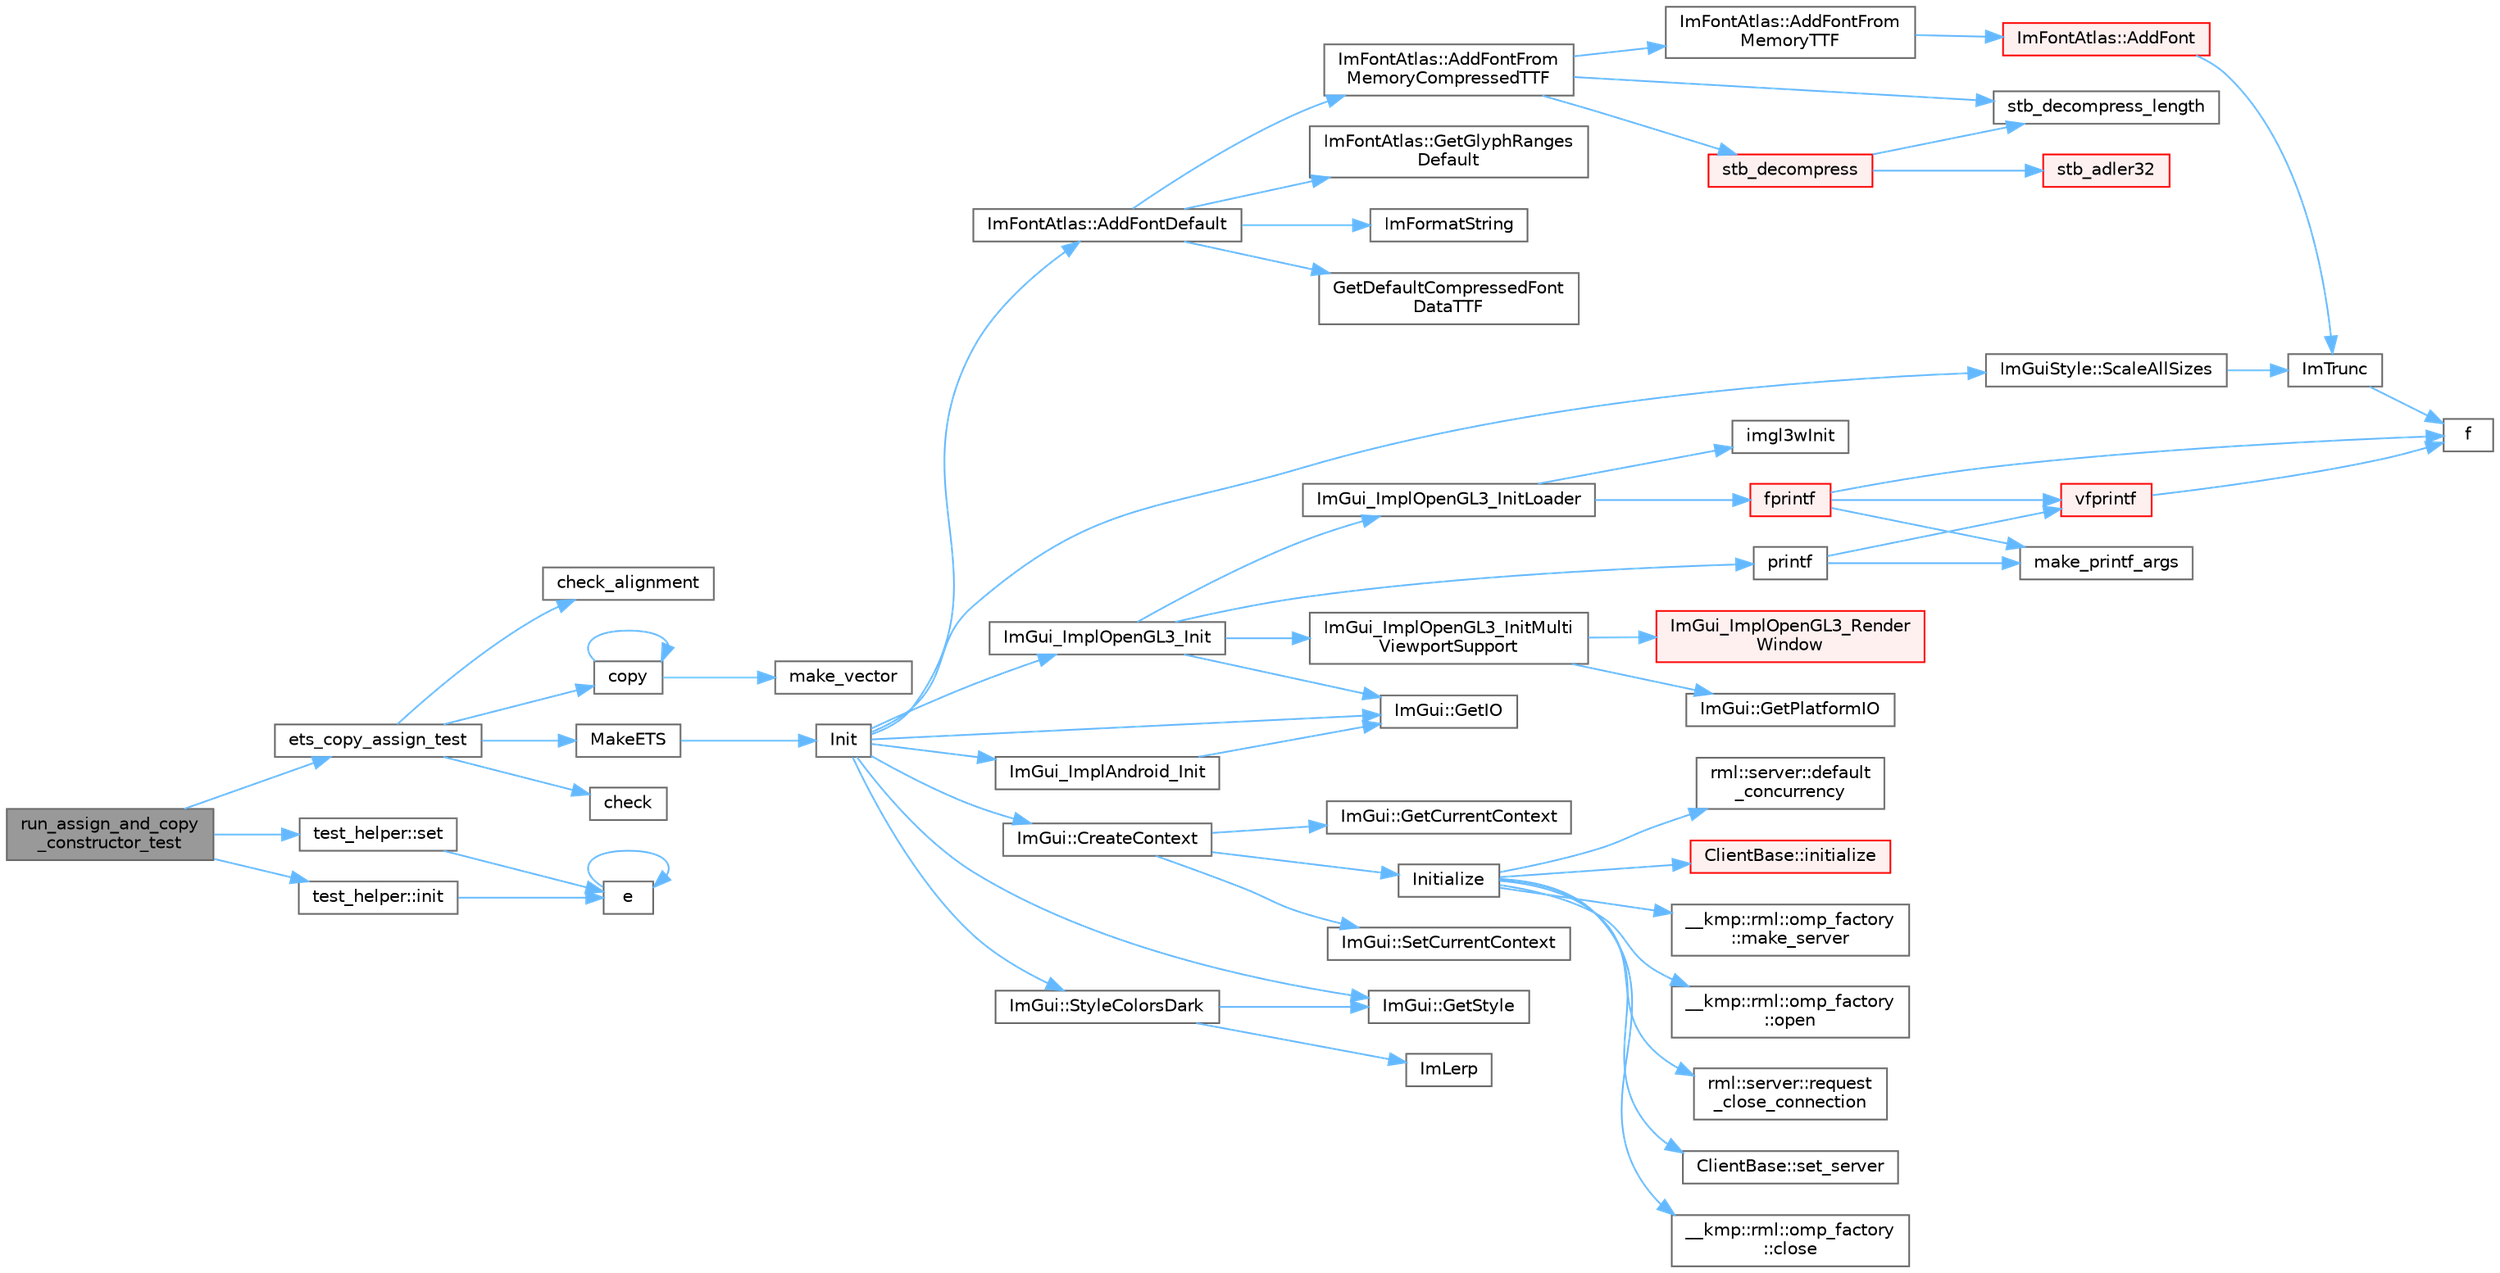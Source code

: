 digraph "run_assign_and_copy_constructor_test"
{
 // LATEX_PDF_SIZE
  bgcolor="transparent";
  edge [fontname=Helvetica,fontsize=10,labelfontname=Helvetica,labelfontsize=10];
  node [fontname=Helvetica,fontsize=10,shape=box,height=0.2,width=0.4];
  rankdir="LR";
  Node1 [id="Node000001",label="run_assign_and_copy\l_constructor_test",height=0.2,width=0.4,color="gray40", fillcolor="grey60", style="filled", fontcolor="black",tooltip=" "];
  Node1 -> Node2 [id="edge1_Node000001_Node000002",color="steelblue1",style="solid",tooltip=" "];
  Node2 [id="Node000002",label="ets_copy_assign_test",height=0.2,width=0.4,color="grey40", fillcolor="white", style="filled",URL="$test__enumerable__thread__specific_8cpp.html#adfbbdacc52ad58609f328e213951a97c",tooltip=" "];
  Node2 -> Node3 [id="edge2_Node000002_Node000003",color="steelblue1",style="solid",tooltip=" "];
  Node3 [id="Node000003",label="check",height=0.2,width=0.4,color="grey40", fillcolor="white", style="filled",URL="$fastmath_8cpp.html#a1a1a6699085ce0fcd8a4602ac7404e72",tooltip=" "];
  Node2 -> Node4 [id="edge3_Node000002_Node000004",color="steelblue1",style="solid",tooltip=" "];
  Node4 [id="Node000004",label="check_alignment",height=0.2,width=0.4,color="grey40", fillcolor="white", style="filled",URL="$test__enumerable__thread__specific_8cpp.html#afe8ea674511bdf8e07711040776bffda",tooltip=" "];
  Node2 -> Node5 [id="edge4_Node000002_Node000005",color="steelblue1",style="solid",tooltip=" "];
  Node5 [id="Node000005",label="copy",height=0.2,width=0.4,color="grey40", fillcolor="white", style="filled",URL="$level1__impl_8h.html#a7ffc26122ca6f9bec01f9bc5e64f3006",tooltip=" "];
  Node5 -> Node5 [id="edge5_Node000005_Node000005",color="steelblue1",style="solid",tooltip=" "];
  Node5 -> Node6 [id="edge6_Node000005_Node000006",color="steelblue1",style="solid",tooltip=" "];
  Node6 [id="Node000006",label="make_vector",height=0.2,width=0.4,color="grey40", fillcolor="white", style="filled",URL="$level1__impl_8h.html#ae339a3d924ebae3773d8cd03d2a37ffc",tooltip=" "];
  Node2 -> Node7 [id="edge7_Node000002_Node000007",color="steelblue1",style="solid",tooltip=" "];
  Node7 [id="Node000007",label="MakeETS",height=0.2,width=0.4,color="grey40", fillcolor="white", style="filled",URL="$test__enumerable__thread__specific_8cpp.html#a5cb88ba0934f665ab00baf13e40562c3",tooltip=" "];
  Node7 -> Node8 [id="edge8_Node000007_Node000008",color="steelblue1",style="solid",tooltip=" "];
  Node8 [id="Node000008",label="Init",height=0.2,width=0.4,color="grey40", fillcolor="white", style="filled",URL="$runtime_2imgui_2examples_2example__android__opengl3_2main_8cpp.html#a84a2b849dbb5abe2b109f51d28a3fda6",tooltip=" "];
  Node8 -> Node9 [id="edge9_Node000008_Node000009",color="steelblue1",style="solid",tooltip=" "];
  Node9 [id="Node000009",label="ImFontAtlas::AddFontDefault",height=0.2,width=0.4,color="grey40", fillcolor="white", style="filled",URL="$struct_im_font_atlas.html#a9d2b4a94579bf603a0d2662cd8348cbd",tooltip=" "];
  Node9 -> Node10 [id="edge10_Node000009_Node000010",color="steelblue1",style="solid",tooltip=" "];
  Node10 [id="Node000010",label="ImFontAtlas::AddFontFrom\lMemoryCompressedTTF",height=0.2,width=0.4,color="grey40", fillcolor="white", style="filled",URL="$struct_im_font_atlas.html#a478ffa07777bf990ade02889e15a21ab",tooltip=" "];
  Node10 -> Node11 [id="edge11_Node000010_Node000011",color="steelblue1",style="solid",tooltip=" "];
  Node11 [id="Node000011",label="ImFontAtlas::AddFontFrom\lMemoryTTF",height=0.2,width=0.4,color="grey40", fillcolor="white", style="filled",URL="$struct_im_font_atlas.html#a95eec9b791e9c509180030f8176406ff",tooltip=" "];
  Node11 -> Node12 [id="edge12_Node000011_Node000012",color="steelblue1",style="solid",tooltip=" "];
  Node12 [id="Node000012",label="ImFontAtlas::AddFont",height=0.2,width=0.4,color="red", fillcolor="#FFF0F0", style="filled",URL="$struct_im_font_atlas.html#ad01c0f19a95d37a9e5ebab1e54525625",tooltip=" "];
  Node12 -> Node15 [id="edge13_Node000012_Node000015",color="steelblue1",style="solid",tooltip=" "];
  Node15 [id="Node000015",label="ImTrunc",height=0.2,width=0.4,color="grey40", fillcolor="white", style="filled",URL="$imgui__internal_8h.html#a34870cae27ccd450c17ec3d3910b2da4",tooltip=" "];
  Node15 -> Node16 [id="edge14_Node000015_Node000016",color="steelblue1",style="solid",tooltip=" "];
  Node16 [id="Node000016",label="f",height=0.2,width=0.4,color="grey40", fillcolor="white", style="filled",URL="$cxx11__tensor__map_8cpp.html#a7f507fea02198f6cb81c86640c7b1a4e",tooltip=" "];
  Node10 -> Node17 [id="edge15_Node000010_Node000017",color="steelblue1",style="solid",tooltip=" "];
  Node17 [id="Node000017",label="stb_decompress",height=0.2,width=0.4,color="red", fillcolor="#FFF0F0", style="filled",URL="$imgui__draw_8cpp.html#a23f899d930c93d351569ee83cf920570",tooltip=" "];
  Node17 -> Node18 [id="edge16_Node000017_Node000018",color="steelblue1",style="solid",tooltip=" "];
  Node18 [id="Node000018",label="stb_adler32",height=0.2,width=0.4,color="red", fillcolor="#FFF0F0", style="filled",URL="$imgui__draw_8cpp.html#a13802610d242126f44f88bc9392e3bbc",tooltip=" "];
  Node17 -> Node21 [id="edge17_Node000017_Node000021",color="steelblue1",style="solid",tooltip=" "];
  Node21 [id="Node000021",label="stb_decompress_length",height=0.2,width=0.4,color="grey40", fillcolor="white", style="filled",URL="$imgui__draw_8cpp.html#a5a5301def23b33e2156ac79a8b65c69b",tooltip=" "];
  Node10 -> Node21 [id="edge18_Node000010_Node000021",color="steelblue1",style="solid",tooltip=" "];
  Node9 -> Node25 [id="edge19_Node000009_Node000025",color="steelblue1",style="solid",tooltip=" "];
  Node25 [id="Node000025",label="GetDefaultCompressedFont\lDataTTF",height=0.2,width=0.4,color="grey40", fillcolor="white", style="filled",URL="$imgui__draw_8cpp.html#abc3b462ef2c5ef511d4f7231e3d9b853",tooltip=" "];
  Node9 -> Node26 [id="edge20_Node000009_Node000026",color="steelblue1",style="solid",tooltip=" "];
  Node26 [id="Node000026",label="ImFontAtlas::GetGlyphRanges\lDefault",height=0.2,width=0.4,color="grey40", fillcolor="white", style="filled",URL="$struct_im_font_atlas.html#adec0df140eb1dc01c2a22a5253d62820",tooltip=" "];
  Node9 -> Node27 [id="edge21_Node000009_Node000027",color="steelblue1",style="solid",tooltip=" "];
  Node27 [id="Node000027",label="ImFormatString",height=0.2,width=0.4,color="grey40", fillcolor="white", style="filled",URL="$imgui_8cpp.html#a75ccaf7d676b1f567ba888ae42ac3809",tooltip=" "];
  Node8 -> Node28 [id="edge22_Node000008_Node000028",color="steelblue1",style="solid",tooltip=" "];
  Node28 [id="Node000028",label="ImGui::CreateContext",height=0.2,width=0.4,color="grey40", fillcolor="white", style="filled",URL="$namespace_im_gui.html#a4ff6c9ad05a0eba37ce1b5ff1607810a",tooltip=" "];
  Node28 -> Node29 [id="edge23_Node000028_Node000029",color="steelblue1",style="solid",tooltip=" "];
  Node29 [id="Node000029",label="ImGui::GetCurrentContext",height=0.2,width=0.4,color="grey40", fillcolor="white", style="filled",URL="$namespace_im_gui.html#af557a6de5538099a0f6047eb994bbf42",tooltip=" "];
  Node28 -> Node30 [id="edge24_Node000028_Node000030",color="steelblue1",style="solid",tooltip=" "];
  Node30 [id="Node000030",label="Initialize",height=0.2,width=0.4,color="grey40", fillcolor="white", style="filled",URL="$test__rml__tbb_8cpp.html#a98b1050f09da390896f964fb7a892391",tooltip=" "];
  Node30 -> Node31 [id="edge25_Node000030_Node000031",color="steelblue1",style="solid",tooltip=" "];
  Node31 [id="Node000031",label="__kmp::rml::omp_factory\l::close",height=0.2,width=0.4,color="grey40", fillcolor="white", style="filled",URL="$class____kmp_1_1rml_1_1omp__factory.html#ac5cd7885c15546edcbbbfe05dd14c283",tooltip="Close factory."];
  Node30 -> Node32 [id="edge26_Node000030_Node000032",color="steelblue1",style="solid",tooltip=" "];
  Node32 [id="Node000032",label="rml::server::default\l_concurrency",height=0.2,width=0.4,color="grey40", fillcolor="white", style="filled",URL="$classrml_1_1server.html#ab724107e297226ef26538315091a50b1",tooltip="Default level of concurrency for which RML strives when there are no non-RML threads running."];
  Node30 -> Node33 [id="edge27_Node000030_Node000033",color="steelblue1",style="solid",tooltip=" "];
  Node33 [id="Node000033",label="ClientBase::initialize",height=0.2,width=0.4,color="red", fillcolor="#FFF0F0", style="filled",URL="$class_client_base.html#aef944515ea6728b68d51cf13dd69666d",tooltip=" "];
  Node30 -> Node35 [id="edge28_Node000030_Node000035",color="steelblue1",style="solid",tooltip=" "];
  Node35 [id="Node000035",label="__kmp::rml::omp_factory\l::make_server",height=0.2,width=0.4,color="grey40", fillcolor="white", style="filled",URL="$class____kmp_1_1rml_1_1omp__factory.html#a68dfe871a7ea8da28614e4d1f8b7f0aa",tooltip="Factory method to be called by client to create a server object."];
  Node30 -> Node36 [id="edge29_Node000030_Node000036",color="steelblue1",style="solid",tooltip=" "];
  Node36 [id="Node000036",label="__kmp::rml::omp_factory\l::open",height=0.2,width=0.4,color="grey40", fillcolor="white", style="filled",URL="$class____kmp_1_1rml_1_1omp__factory.html#ae212dc899bfc62e9bf23ad0f99bf0024",tooltip="Open factory."];
  Node30 -> Node37 [id="edge30_Node000030_Node000037",color="steelblue1",style="solid",tooltip=" "];
  Node37 [id="Node000037",label="rml::server::request\l_close_connection",height=0.2,width=0.4,color="grey40", fillcolor="white", style="filled",URL="$classrml_1_1server.html#a3119d8d6c2d17932610653f6fda4f87a",tooltip="Request that connection to server be closed."];
  Node30 -> Node38 [id="edge31_Node000030_Node000038",color="steelblue1",style="solid",tooltip=" "];
  Node38 [id="Node000038",label="ClientBase::set_server",height=0.2,width=0.4,color="grey40", fillcolor="white", style="filled",URL="$class_client_base.html#a5eff33ac6ad0b9f068a60b5668a6176e",tooltip=" "];
  Node28 -> Node39 [id="edge32_Node000028_Node000039",color="steelblue1",style="solid",tooltip=" "];
  Node39 [id="Node000039",label="ImGui::SetCurrentContext",height=0.2,width=0.4,color="grey40", fillcolor="white", style="filled",URL="$namespace_im_gui.html#a289dbbbffdadcf1231821d97a7c4a9be",tooltip=" "];
  Node8 -> Node40 [id="edge33_Node000008_Node000040",color="steelblue1",style="solid",tooltip=" "];
  Node40 [id="Node000040",label="ImGui::GetIO",height=0.2,width=0.4,color="grey40", fillcolor="white", style="filled",URL="$namespace_im_gui.html#a3179e560812f878f3961ce803a5d9302",tooltip=" "];
  Node8 -> Node41 [id="edge34_Node000008_Node000041",color="steelblue1",style="solid",tooltip=" "];
  Node41 [id="Node000041",label="ImGui::GetStyle",height=0.2,width=0.4,color="grey40", fillcolor="white", style="filled",URL="$namespace_im_gui.html#abafef4bb3e3654efd96a47b2e22870a7",tooltip=" "];
  Node8 -> Node42 [id="edge35_Node000008_Node000042",color="steelblue1",style="solid",tooltip=" "];
  Node42 [id="Node000042",label="ImGui_ImplAndroid_Init",height=0.2,width=0.4,color="grey40", fillcolor="white", style="filled",URL="$imgui__impl__android_8cpp.html#ab89eca19c71468d31d5d27a950637a0f",tooltip=" "];
  Node42 -> Node40 [id="edge36_Node000042_Node000040",color="steelblue1",style="solid",tooltip=" "];
  Node8 -> Node43 [id="edge37_Node000008_Node000043",color="steelblue1",style="solid",tooltip=" "];
  Node43 [id="Node000043",label="ImGui_ImplOpenGL3_Init",height=0.2,width=0.4,color="grey40", fillcolor="white", style="filled",URL="$imgui__impl__opengl3_8cpp.html#a0475f257dc97d1daceee89cb4b19744d",tooltip=" "];
  Node43 -> Node40 [id="edge38_Node000043_Node000040",color="steelblue1",style="solid",tooltip=" "];
  Node43 -> Node44 [id="edge39_Node000043_Node000044",color="steelblue1",style="solid",tooltip=" "];
  Node44 [id="Node000044",label="ImGui_ImplOpenGL3_InitLoader",height=0.2,width=0.4,color="grey40", fillcolor="white", style="filled",URL="$imgui__impl__opengl3_8cpp.html#aa41f75fa250684a6610bbb021204d374",tooltip=" "];
  Node44 -> Node45 [id="edge40_Node000044_Node000045",color="steelblue1",style="solid",tooltip=" "];
  Node45 [id="Node000045",label="fprintf",height=0.2,width=0.4,color="red", fillcolor="#FFF0F0", style="filled",URL="$printf_8h.html#a9f315126362cae9675de1642105e631e",tooltip=" "];
  Node45 -> Node16 [id="edge41_Node000045_Node000016",color="steelblue1",style="solid",tooltip=" "];
  Node45 -> Node46 [id="edge42_Node000045_Node000046",color="steelblue1",style="solid",tooltip=" "];
  Node46 [id="Node000046",label="make_printf_args",height=0.2,width=0.4,color="grey40", fillcolor="white", style="filled",URL="$printf_8h.html#a27dcc0efcda04388971dbea3c875f122",tooltip=" "];
  Node45 -> Node48 [id="edge43_Node000045_Node000048",color="steelblue1",style="solid",tooltip=" "];
  Node48 [id="Node000048",label="vfprintf",height=0.2,width=0.4,color="red", fillcolor="#FFF0F0", style="filled",URL="$printf_8h.html#abb30aad964fc771fb52cf3ad88649df2",tooltip=" "];
  Node48 -> Node16 [id="edge44_Node000048_Node000016",color="steelblue1",style="solid",tooltip=" "];
  Node44 -> Node76 [id="edge45_Node000044_Node000076",color="steelblue1",style="solid",tooltip=" "];
  Node76 [id="Node000076",label="imgl3wInit",height=0.2,width=0.4,color="grey40", fillcolor="white", style="filled",URL="$imgui__impl__opengl3__loader_8h.html#a48c2a363da80c28b64d9eee65220d127",tooltip=" "];
  Node43 -> Node77 [id="edge46_Node000043_Node000077",color="steelblue1",style="solid",tooltip=" "];
  Node77 [id="Node000077",label="ImGui_ImplOpenGL3_InitMulti\lViewportSupport",height=0.2,width=0.4,color="grey40", fillcolor="white", style="filled",URL="$imgui__impl__opengl3_8cpp.html#abae22e0a4306a02f18a7aa3d97f43964",tooltip=" "];
  Node77 -> Node78 [id="edge47_Node000077_Node000078",color="steelblue1",style="solid",tooltip=" "];
  Node78 [id="Node000078",label="ImGui::GetPlatformIO",height=0.2,width=0.4,color="grey40", fillcolor="white", style="filled",URL="$namespace_im_gui.html#a3edc2b6129cbf1e8d247c6d03c344065",tooltip=" "];
  Node77 -> Node79 [id="edge48_Node000077_Node000079",color="steelblue1",style="solid",tooltip=" "];
  Node79 [id="Node000079",label="ImGui_ImplOpenGL3_Render\lWindow",height=0.2,width=0.4,color="red", fillcolor="#FFF0F0", style="filled",URL="$imgui__impl__opengl3_8cpp.html#a539314fdc1e4017ec0ef14783bf496bf",tooltip=" "];
  Node43 -> Node86 [id="edge49_Node000043_Node000086",color="steelblue1",style="solid",tooltip=" "];
  Node86 [id="Node000086",label="printf",height=0.2,width=0.4,color="grey40", fillcolor="white", style="filled",URL="$printf_8h.html#aee3ed3a831f25f07e7be3919fff2203a",tooltip=" "];
  Node86 -> Node46 [id="edge50_Node000086_Node000046",color="steelblue1",style="solid",tooltip=" "];
  Node86 -> Node48 [id="edge51_Node000086_Node000048",color="steelblue1",style="solid",tooltip=" "];
  Node8 -> Node87 [id="edge52_Node000008_Node000087",color="steelblue1",style="solid",tooltip=" "];
  Node87 [id="Node000087",label="ImGuiStyle::ScaleAllSizes",height=0.2,width=0.4,color="grey40", fillcolor="white", style="filled",URL="$struct_im_gui_style.html#a7c9d3e0974a239f65e433cc952be0627",tooltip=" "];
  Node87 -> Node15 [id="edge53_Node000087_Node000015",color="steelblue1",style="solid",tooltip=" "];
  Node8 -> Node88 [id="edge54_Node000008_Node000088",color="steelblue1",style="solid",tooltip=" "];
  Node88 [id="Node000088",label="ImGui::StyleColorsDark",height=0.2,width=0.4,color="grey40", fillcolor="white", style="filled",URL="$namespace_im_gui.html#a26c67fc14081b359566d5e135cd8c767",tooltip=" "];
  Node88 -> Node41 [id="edge55_Node000088_Node000041",color="steelblue1",style="solid",tooltip=" "];
  Node88 -> Node89 [id="edge56_Node000088_Node000089",color="steelblue1",style="solid",tooltip=" "];
  Node89 [id="Node000089",label="ImLerp",height=0.2,width=0.4,color="grey40", fillcolor="white", style="filled",URL="$imgui__internal_8h.html#a1d7813429922346e44eebd82d13f777c",tooltip=" "];
  Node1 -> Node90 [id="edge57_Node000001_Node000090",color="steelblue1",style="solid",tooltip=" "];
  Node90 [id="Node000090",label="test_helper::init",height=0.2,width=0.4,color="grey40", fillcolor="white", style="filled",URL="$structtest__helper.html#a7fed4ec7963c2ad696e70319f90ac27b",tooltip=" "];
  Node90 -> Node91 [id="edge58_Node000090_Node000091",color="steelblue1",style="solid",tooltip=" "];
  Node91 [id="Node000091",label="e",height=0.2,width=0.4,color="grey40", fillcolor="white", style="filled",URL="$_cwise__array__power__array_8cpp.html#a9cb86ff854760bf91a154f2724a9101d",tooltip=" "];
  Node91 -> Node91 [id="edge59_Node000091_Node000091",color="steelblue1",style="solid",tooltip=" "];
  Node1 -> Node92 [id="edge60_Node000001_Node000092",color="steelblue1",style="solid",tooltip=" "];
  Node92 [id="Node000092",label="test_helper::set",height=0.2,width=0.4,color="grey40", fillcolor="white", style="filled",URL="$structtest__helper.html#aef5c78e69c59a510e20be4bcb6fc0928",tooltip=" "];
  Node92 -> Node91 [id="edge61_Node000092_Node000091",color="steelblue1",style="solid",tooltip=" "];
}

